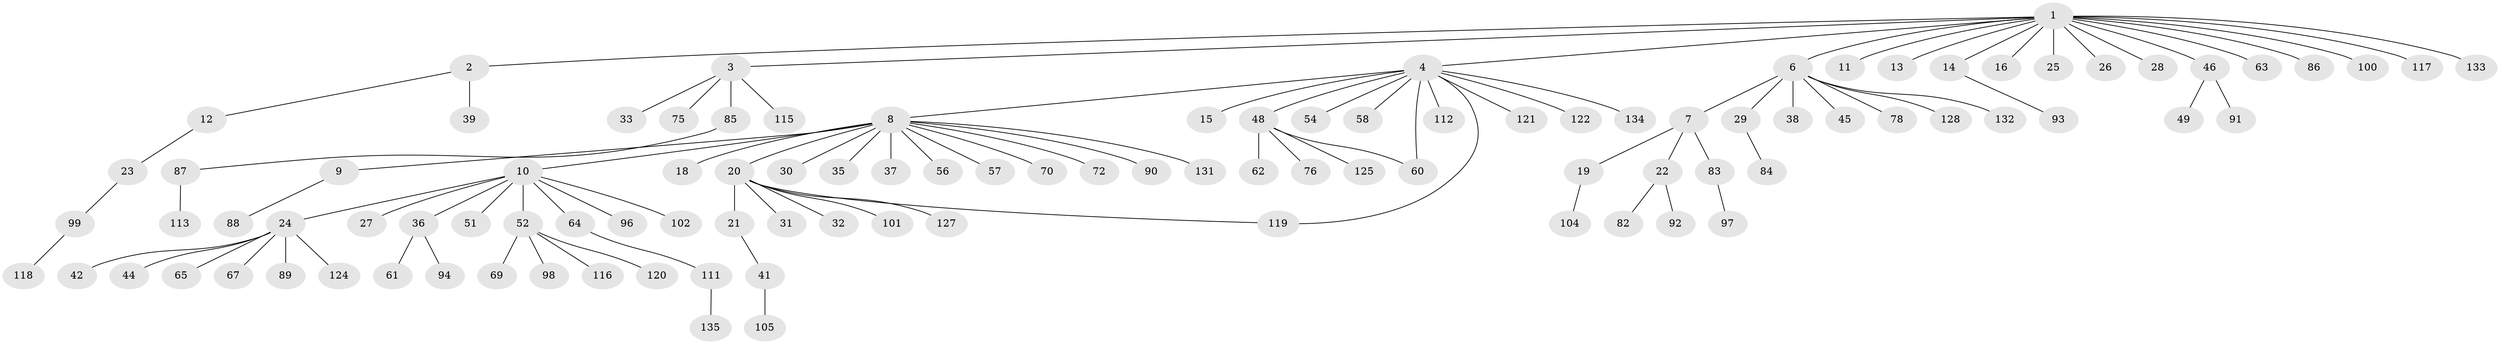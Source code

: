 // Generated by graph-tools (version 1.1) at 2025/23/03/03/25 07:23:51]
// undirected, 104 vertices, 105 edges
graph export_dot {
graph [start="1"]
  node [color=gray90,style=filled];
  1 [super="+34"];
  2 [super="+5"];
  3 [super="+43"];
  4 [super="+50"];
  6 [super="+123"];
  7;
  8 [super="+17"];
  9 [super="+73"];
  10 [super="+71"];
  11 [super="+130"];
  12 [super="+59"];
  13 [super="+80"];
  14 [super="+81"];
  15;
  16;
  18 [super="+40"];
  19;
  20 [super="+47"];
  21;
  22 [super="+109"];
  23 [super="+74"];
  24 [super="+68"];
  25;
  26;
  27;
  28;
  29;
  30 [super="+79"];
  31 [super="+77"];
  32;
  33;
  35;
  36 [super="+55"];
  37;
  38;
  39;
  41 [super="+106"];
  42;
  44;
  45;
  46 [super="+66"];
  48 [super="+129"];
  49;
  51;
  52 [super="+53"];
  54;
  56;
  57;
  58;
  60 [super="+126"];
  61;
  62;
  63;
  64;
  65;
  67;
  69;
  70 [super="+108"];
  72 [super="+110"];
  75;
  76;
  78;
  82;
  83;
  84 [super="+95"];
  85;
  86;
  87 [super="+107"];
  88;
  89;
  90 [super="+114"];
  91;
  92;
  93;
  94;
  96 [super="+103"];
  97;
  98;
  99;
  100;
  101;
  102;
  104;
  105;
  111;
  112;
  113;
  115;
  116;
  117;
  118;
  119;
  120;
  121;
  122;
  124;
  125;
  127;
  128;
  131;
  132;
  133;
  134;
  135;
  1 -- 2;
  1 -- 3;
  1 -- 4;
  1 -- 6;
  1 -- 11;
  1 -- 13;
  1 -- 14;
  1 -- 16;
  1 -- 25;
  1 -- 26;
  1 -- 28;
  1 -- 46;
  1 -- 63;
  1 -- 86;
  1 -- 100;
  1 -- 117;
  1 -- 133;
  2 -- 12;
  2 -- 39;
  3 -- 33;
  3 -- 75;
  3 -- 85;
  3 -- 115;
  4 -- 8;
  4 -- 15;
  4 -- 48;
  4 -- 54;
  4 -- 58;
  4 -- 60;
  4 -- 112;
  4 -- 119;
  4 -- 121;
  4 -- 122;
  4 -- 134;
  6 -- 7;
  6 -- 29;
  6 -- 38;
  6 -- 45;
  6 -- 78;
  6 -- 128;
  6 -- 132;
  7 -- 19;
  7 -- 22;
  7 -- 83;
  8 -- 9;
  8 -- 10;
  8 -- 18;
  8 -- 20;
  8 -- 30 [weight=2];
  8 -- 37;
  8 -- 72;
  8 -- 90;
  8 -- 131;
  8 -- 35;
  8 -- 70;
  8 -- 57;
  8 -- 56;
  9 -- 88;
  10 -- 24;
  10 -- 27;
  10 -- 36;
  10 -- 51;
  10 -- 52;
  10 -- 64;
  10 -- 96;
  10 -- 102;
  12 -- 23;
  14 -- 93;
  19 -- 104;
  20 -- 21;
  20 -- 31;
  20 -- 32;
  20 -- 101;
  20 -- 119;
  20 -- 127;
  21 -- 41;
  22 -- 82;
  22 -- 92;
  23 -- 99;
  24 -- 42;
  24 -- 44;
  24 -- 65;
  24 -- 67;
  24 -- 89;
  24 -- 124;
  29 -- 84;
  36 -- 61;
  36 -- 94;
  41 -- 105;
  46 -- 49;
  46 -- 91;
  48 -- 60;
  48 -- 62;
  48 -- 76;
  48 -- 125;
  52 -- 69;
  52 -- 98;
  52 -- 116;
  52 -- 120;
  64 -- 111;
  83 -- 97;
  85 -- 87;
  87 -- 113;
  99 -- 118;
  111 -- 135;
}

